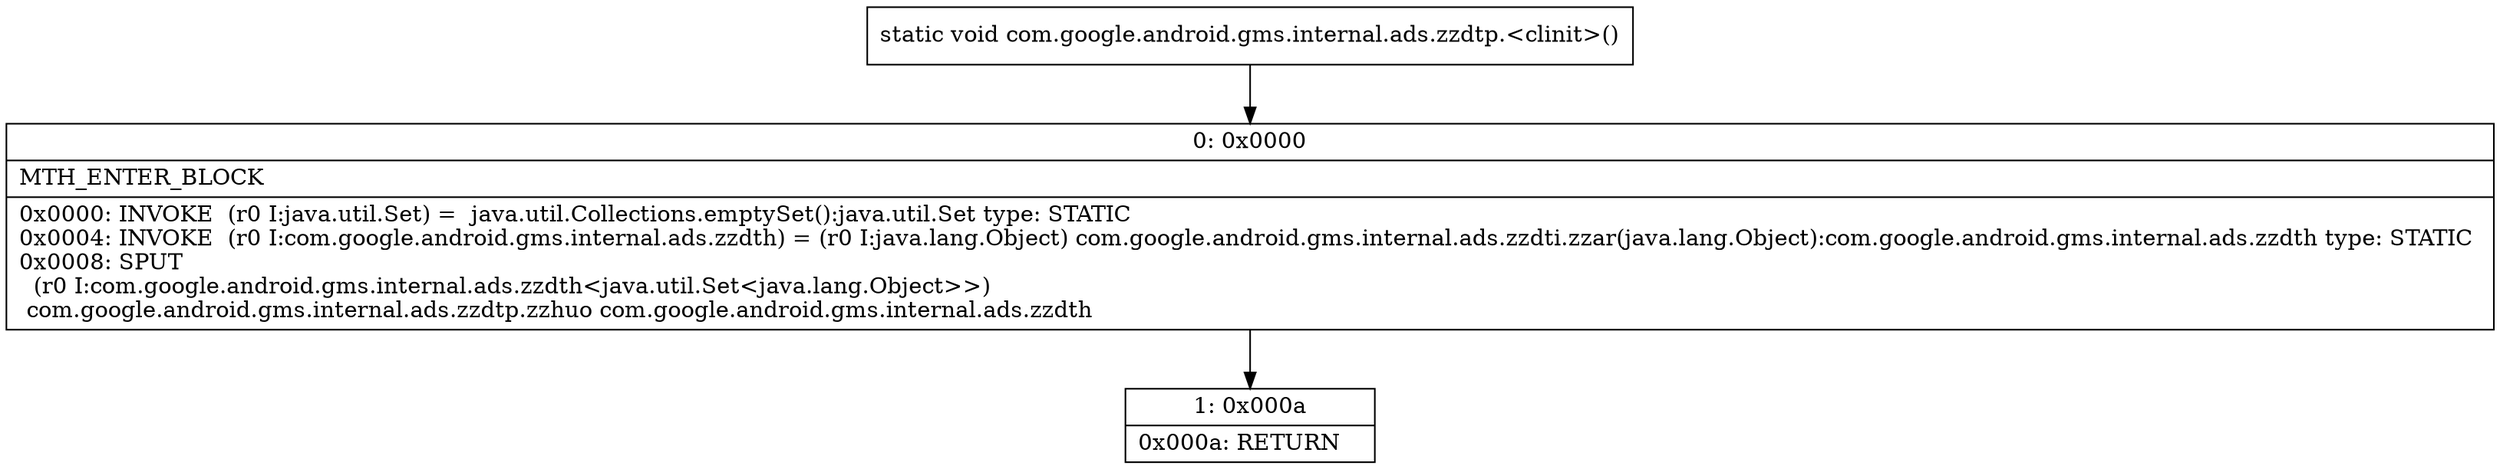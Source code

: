 digraph "CFG forcom.google.android.gms.internal.ads.zzdtp.\<clinit\>()V" {
Node_0 [shape=record,label="{0\:\ 0x0000|MTH_ENTER_BLOCK\l|0x0000: INVOKE  (r0 I:java.util.Set) =  java.util.Collections.emptySet():java.util.Set type: STATIC \l0x0004: INVOKE  (r0 I:com.google.android.gms.internal.ads.zzdth) = (r0 I:java.lang.Object) com.google.android.gms.internal.ads.zzdti.zzar(java.lang.Object):com.google.android.gms.internal.ads.zzdth type: STATIC \l0x0008: SPUT  \l  (r0 I:com.google.android.gms.internal.ads.zzdth\<java.util.Set\<java.lang.Object\>\>)\l com.google.android.gms.internal.ads.zzdtp.zzhuo com.google.android.gms.internal.ads.zzdth \l}"];
Node_1 [shape=record,label="{1\:\ 0x000a|0x000a: RETURN   \l}"];
MethodNode[shape=record,label="{static void com.google.android.gms.internal.ads.zzdtp.\<clinit\>() }"];
MethodNode -> Node_0;
Node_0 -> Node_1;
}


